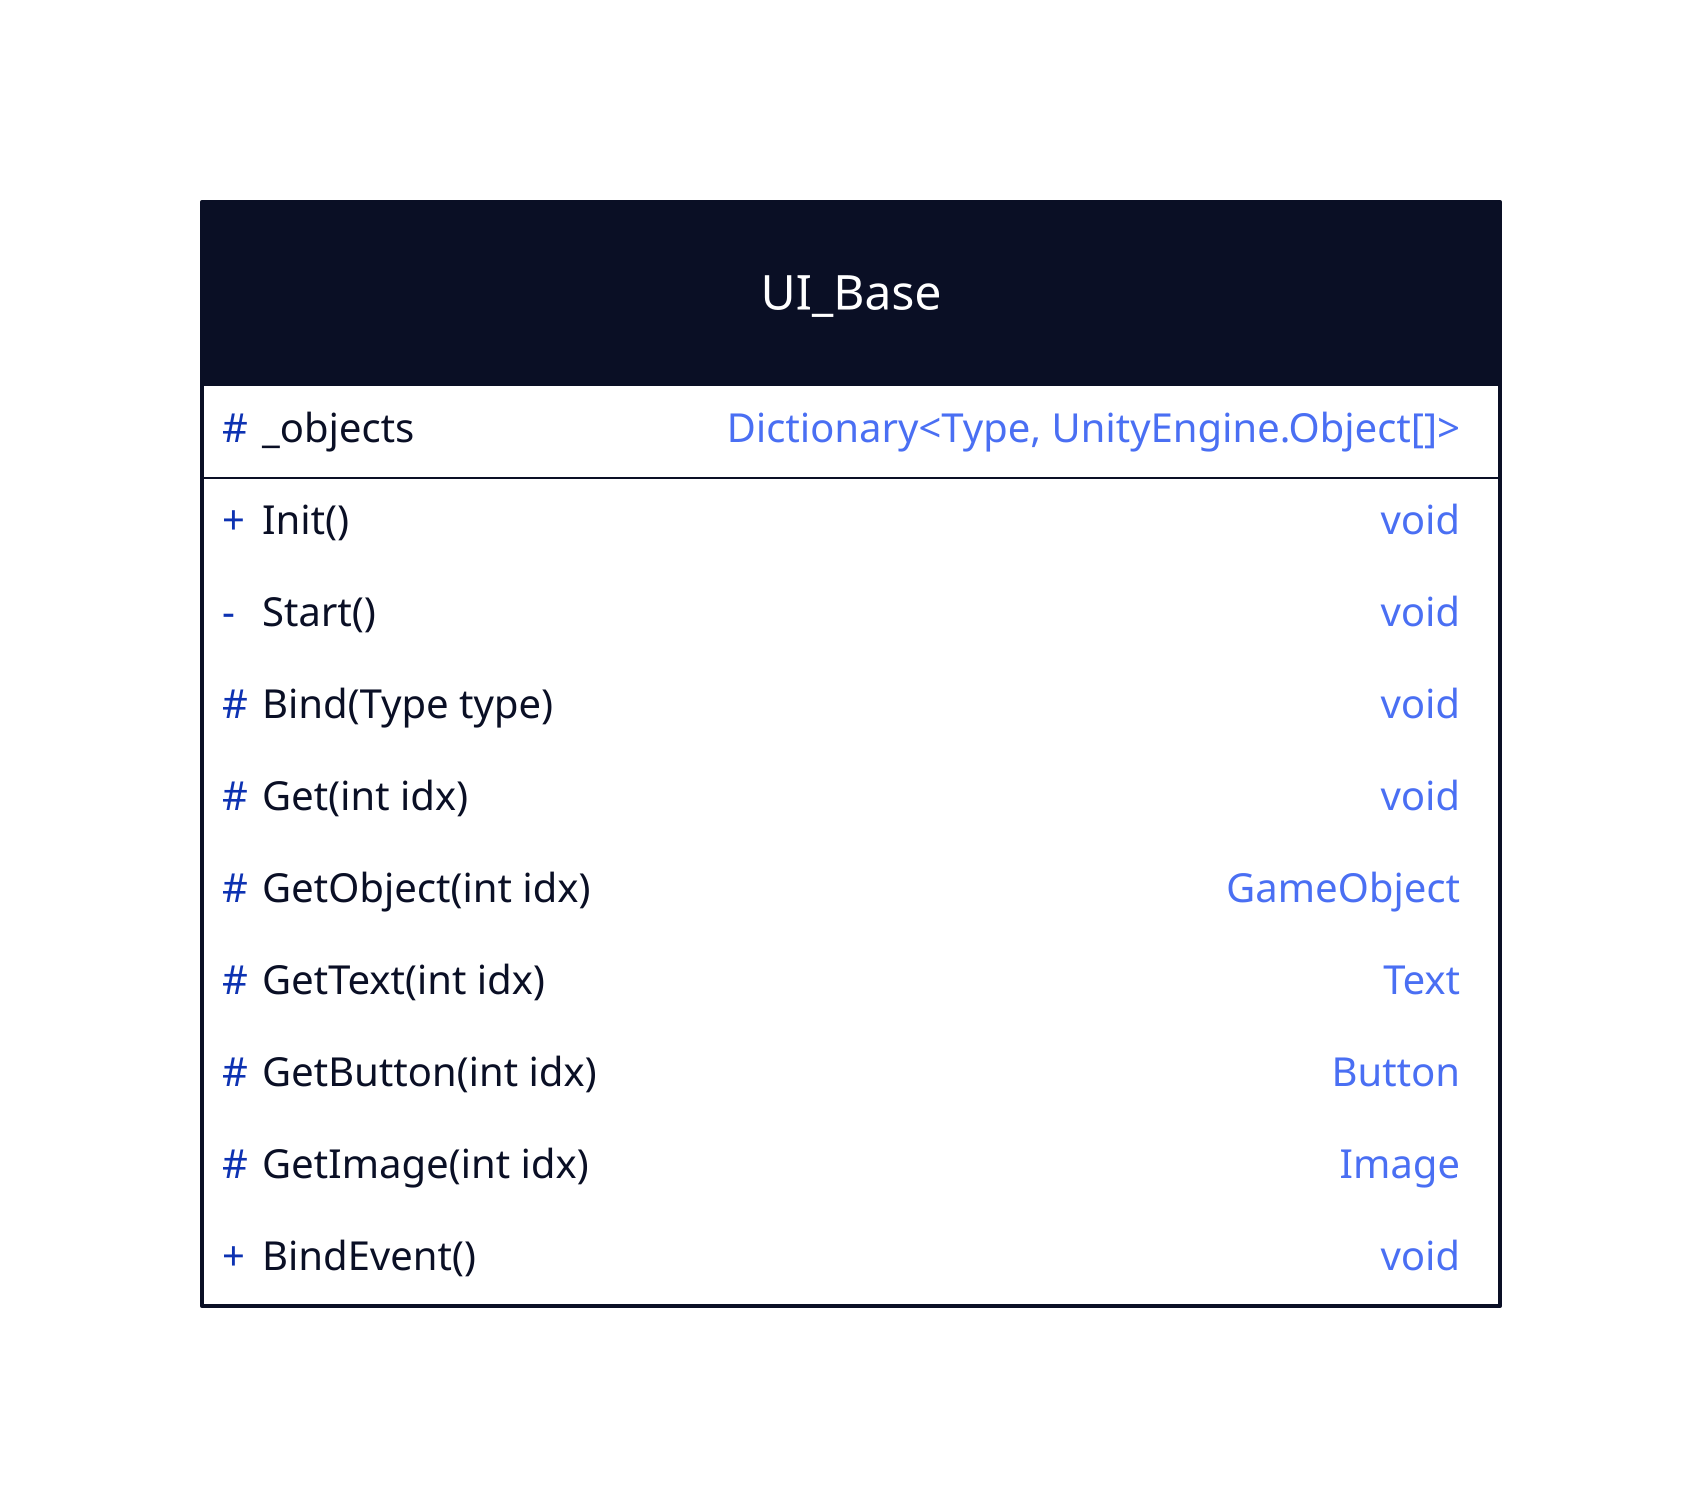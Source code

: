 UI_Base: {
  shape: class
  \#_objects: "Dictionary<Type, UnityEngine.Object[]>"
  Init()
  -Start()

  \#Bind(Type type)
  \#Get(int idx)

  \#GetObject(int idx): GameObject
  \#GetText(int idx): Text
  \#GetButton(int idx): Button
  \#GetImage(int idx): Image

  BindEvent()
}
